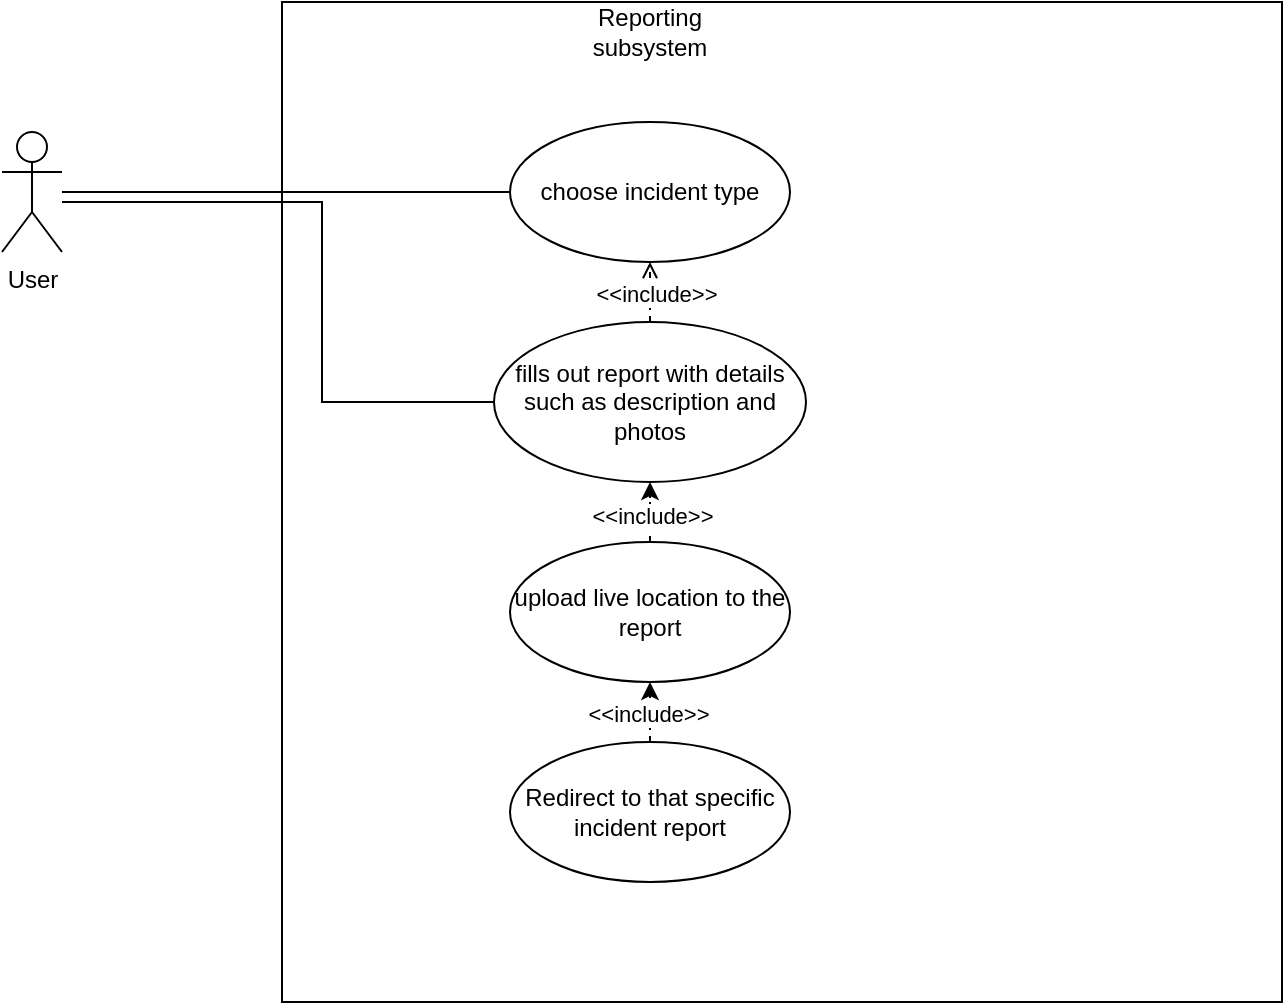 <mxfile version="26.1.1">
  <diagram name="Page-1" id="vcaNRCK39FcBLp1qmmRz">
    <mxGraphModel dx="1050" dy="558" grid="1" gridSize="10" guides="1" tooltips="1" connect="1" arrows="1" fold="1" page="1" pageScale="1" pageWidth="827" pageHeight="1169" math="0" shadow="0">
      <root>
        <mxCell id="0" />
        <mxCell id="1" parent="0" />
        <mxCell id="sEr-CS446hN8R4enNYc5-1" value="" style="whiteSpace=wrap;html=1;aspect=fixed;" vertex="1" parent="1">
          <mxGeometry x="230" y="20" width="500" height="500" as="geometry" />
        </mxCell>
        <mxCell id="sEr-CS446hN8R4enNYc5-2" value="Reporting subsystem" style="text;html=1;align=center;verticalAlign=middle;whiteSpace=wrap;rounded=0;" vertex="1" parent="1">
          <mxGeometry x="384" y="20" width="60" height="30" as="geometry" />
        </mxCell>
        <mxCell id="sEr-CS446hN8R4enNYc5-14" style="edgeStyle=orthogonalEdgeStyle;rounded=0;orthogonalLoop=1;jettySize=auto;html=1;entryX=0;entryY=0.5;entryDx=0;entryDy=0;endArrow=none;startFill=0;" edge="1" parent="1" source="sEr-CS446hN8R4enNYc5-3" target="sEr-CS446hN8R4enNYc5-8">
          <mxGeometry relative="1" as="geometry" />
        </mxCell>
        <mxCell id="sEr-CS446hN8R4enNYc5-15" style="edgeStyle=orthogonalEdgeStyle;rounded=0;orthogonalLoop=1;jettySize=auto;html=1;entryX=0;entryY=0.5;entryDx=0;entryDy=0;endArrow=none;startFill=0;" edge="1" parent="1" source="sEr-CS446hN8R4enNYc5-3" target="sEr-CS446hN8R4enNYc5-10">
          <mxGeometry relative="1" as="geometry">
            <Array as="points">
              <mxPoint x="250" y="120" />
              <mxPoint x="250" y="220" />
            </Array>
          </mxGeometry>
        </mxCell>
        <mxCell id="sEr-CS446hN8R4enNYc5-3" value="&lt;div&gt;User&lt;/div&gt;&lt;div&gt;&lt;br&gt;&lt;/div&gt;" style="shape=umlActor;verticalLabelPosition=bottom;verticalAlign=top;html=1;outlineConnect=0;" vertex="1" parent="1">
          <mxGeometry x="90" y="85" width="30" height="60" as="geometry" />
        </mxCell>
        <mxCell id="sEr-CS446hN8R4enNYc5-8" value="&lt;div&gt;choose incident type&lt;/div&gt;" style="ellipse;whiteSpace=wrap;html=1;" vertex="1" parent="1">
          <mxGeometry x="344" y="80" width="140" height="70" as="geometry" />
        </mxCell>
        <mxCell id="sEr-CS446hN8R4enNYc5-11" value="" style="edgeStyle=orthogonalEdgeStyle;rounded=0;orthogonalLoop=1;jettySize=auto;html=1;dashed=1;endArrow=open;endFill=0;" edge="1" parent="1" source="sEr-CS446hN8R4enNYc5-10" target="sEr-CS446hN8R4enNYc5-8">
          <mxGeometry relative="1" as="geometry" />
        </mxCell>
        <mxCell id="sEr-CS446hN8R4enNYc5-13" value="&amp;lt;&amp;lt;include&amp;gt;&amp;gt;" style="edgeLabel;html=1;align=center;verticalAlign=middle;resizable=0;points=[];" vertex="1" connectable="0" parent="sEr-CS446hN8R4enNYc5-11">
          <mxGeometry x="0.36" y="-3" relative="1" as="geometry">
            <mxPoint as="offset" />
          </mxGeometry>
        </mxCell>
        <mxCell id="sEr-CS446hN8R4enNYc5-10" value="&lt;div&gt;fills out report with details such as description and photos&lt;/div&gt;" style="ellipse;whiteSpace=wrap;html=1;" vertex="1" parent="1">
          <mxGeometry x="336" y="180" width="156" height="80" as="geometry" />
        </mxCell>
        <mxCell id="sEr-CS446hN8R4enNYc5-17" value="" style="edgeStyle=orthogonalEdgeStyle;rounded=0;orthogonalLoop=1;jettySize=auto;html=1;dashed=1;" edge="1" parent="1" source="sEr-CS446hN8R4enNYc5-16" target="sEr-CS446hN8R4enNYc5-10">
          <mxGeometry relative="1" as="geometry" />
        </mxCell>
        <mxCell id="sEr-CS446hN8R4enNYc5-18" value="&amp;lt;&amp;lt;include&amp;gt;&amp;gt;" style="edgeLabel;html=1;align=center;verticalAlign=middle;resizable=0;points=[];" vertex="1" connectable="0" parent="sEr-CS446hN8R4enNYc5-17">
          <mxGeometry x="0.32" y="-1" relative="1" as="geometry">
            <mxPoint as="offset" />
          </mxGeometry>
        </mxCell>
        <mxCell id="sEr-CS446hN8R4enNYc5-16" value="upload live location to the report" style="ellipse;whiteSpace=wrap;html=1;" vertex="1" parent="1">
          <mxGeometry x="344" y="290" width="140" height="70" as="geometry" />
        </mxCell>
        <mxCell id="sEr-CS446hN8R4enNYc5-21" value="" style="edgeStyle=orthogonalEdgeStyle;rounded=0;orthogonalLoop=1;jettySize=auto;html=1;dashed=1;" edge="1" parent="1" source="sEr-CS446hN8R4enNYc5-19" target="sEr-CS446hN8R4enNYc5-16">
          <mxGeometry relative="1" as="geometry" />
        </mxCell>
        <mxCell id="sEr-CS446hN8R4enNYc5-22" value="&amp;lt;&amp;lt;include&amp;gt;&amp;gt;" style="edgeLabel;html=1;align=center;verticalAlign=middle;resizable=0;points=[];" vertex="1" connectable="0" parent="sEr-CS446hN8R4enNYc5-21">
          <mxGeometry x="0.36" y="1" relative="1" as="geometry">
            <mxPoint as="offset" />
          </mxGeometry>
        </mxCell>
        <mxCell id="sEr-CS446hN8R4enNYc5-19" value="Redirect to that specific incident report" style="ellipse;whiteSpace=wrap;html=1;" vertex="1" parent="1">
          <mxGeometry x="344" y="390" width="140" height="70" as="geometry" />
        </mxCell>
      </root>
    </mxGraphModel>
  </diagram>
</mxfile>

